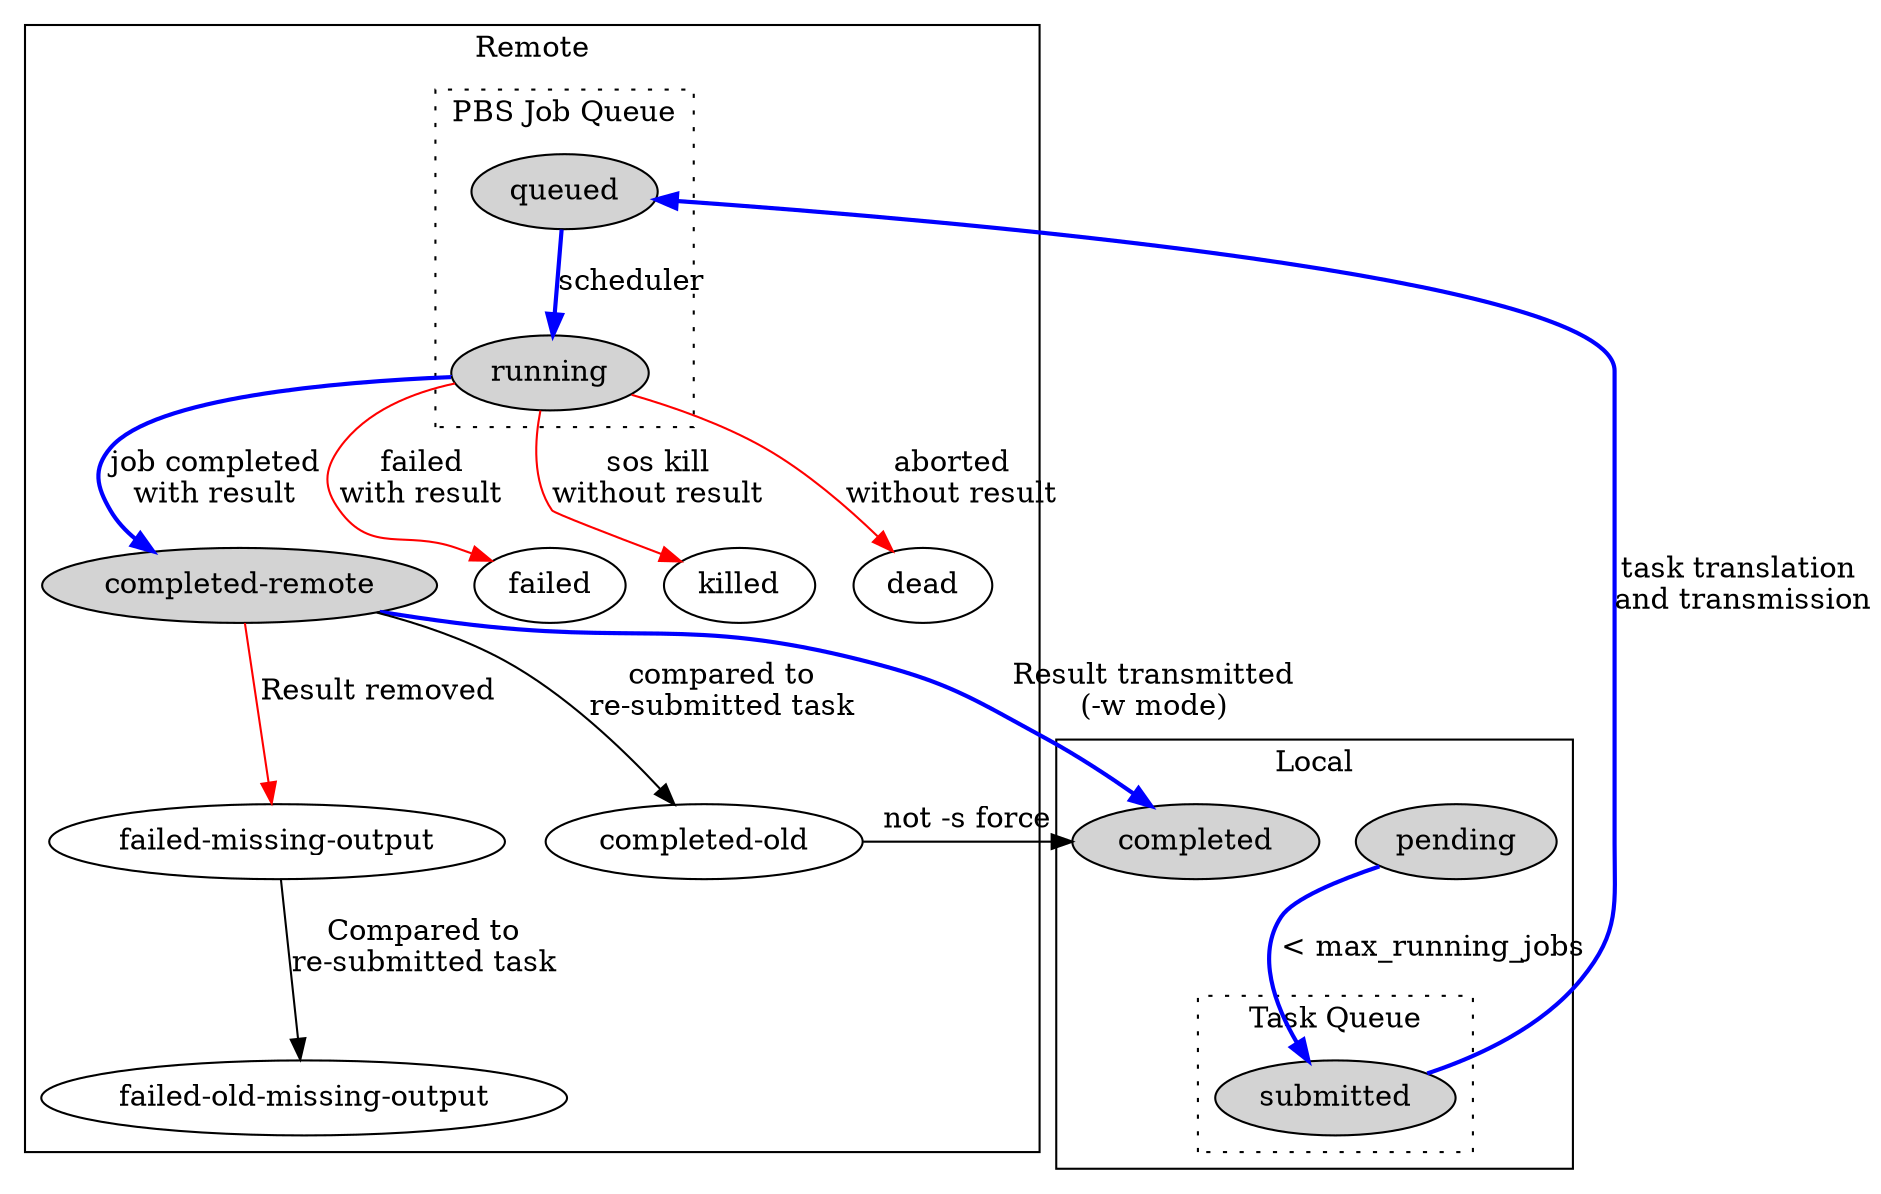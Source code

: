 digraph task_status {
	/* source nodes */
    subgraph cluster_0 {
        label="Local";

        pending_task [label="pending", style=filled, rank=min]

        subgraph cluster_1 {
            style=dotted;
            label="Task Queue";

            submitted_task [label="submitted", style=filled];
        }

        pending_task -> submitted_task [label="< max_running_jobs", style=bold, color=blue];
        completed_task [label="completed", style=filled];

    }
    subgraph cluster_2 {
        label="Remote";

        subgraph cluster_2 {
            style=dotted;
            label="PBS Job Queue";

            queued_task [label="queued", style=filled];
            running_task [ label="running", style=filled];

            queued_task -> running_task [label="scheduler", style=bold, color=blue];
        }

        completed_remote_task [label="completed-remote", style=filled];
        failed_missing_output [label="failed-missing-output"];
        completed_old [label="completed-old"];
        failed_old_missing_output [label="failed-old-missing-output"];
        failed_task [label="failed"];
        killed_task [label="killed"];
        dead_task [label="dead"];
        running_task -> completed_remote_task [label="job completed\nwith result", style=bold, color=blue];
        running_task -> dead_task [label="aborted\nwithout result", color=red];
        running_task -> failed_task [label="failed\nwith result", color=red];
        running_task -> killed_task [label="sos kill\nwithout result", color=red];
        completed_remote_task -> completed_old [label="compared to\nre-submitted task"];
        completed_remote_task -> failed_missing_output [label="Result removed", color=red];
        failed_missing_output -> failed_old_missing_output [label="Compared to\nre-submitted task"];
    }
    submitted_task -> queued_task [label="task translation \nand transmission", style=bold, color=blue];
    completed_remote_task -> completed_task [label="Result transmitted\n(-w mode)", style=bold, color=blue];
    completed_old -> completed_task [label="not -s force"];
}

